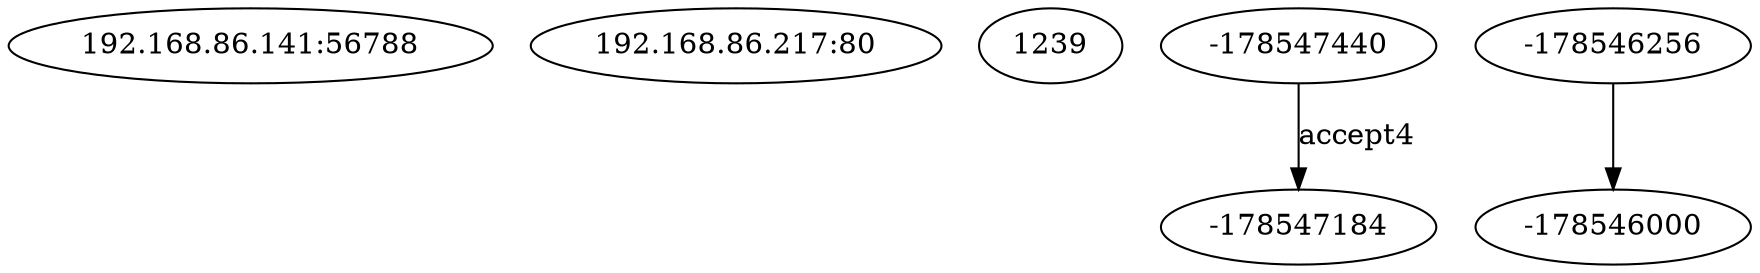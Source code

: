 digraph nginx_syscalls {
  0 [label="192.168.86.141:56788"];
  1 [label="192.168.86.217:80"];
  2 [label="1239"];
  -178547440 -> -178547184 [label="accept4"];
  -178546256 -> -178546000 [label=""];
}
